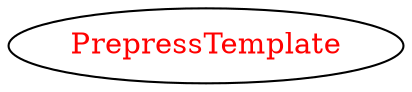 digraph dependencyGraph {
 concentrate=true;
 ranksep="2.0";
 rankdir="LR"; 
 splines="ortho";
"PrepressTemplate" [fontcolor="red"];
}